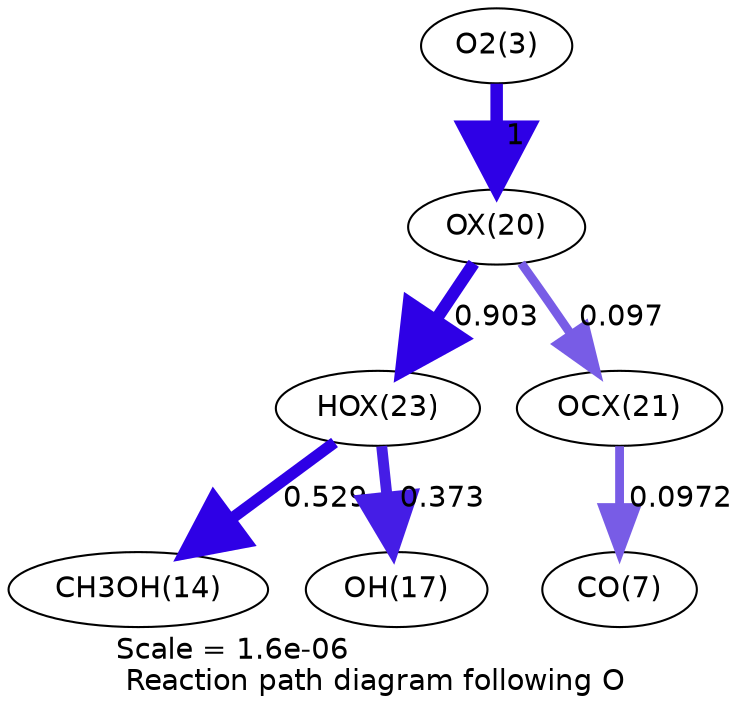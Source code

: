digraph reaction_paths {
center=1;
s5 -> s45[fontname="Helvetica", penwidth=6, arrowsize=3, color="0.7, 1.5, 0.9"
, label=" 1"];
s45 -> s48[fontname="Helvetica", penwidth=5.92, arrowsize=2.96, color="0.7, 1.4, 0.9"
, label=" 0.903"];
s45 -> s46[fontname="Helvetica", penwidth=4.24, arrowsize=2.12, color="0.7, 0.597, 0.9"
, label=" 0.097"];
s48 -> s16[fontname="Helvetica", penwidth=5.52, arrowsize=2.76, color="0.7, 1.03, 0.9"
, label=" 0.529"];
s48 -> s19[fontname="Helvetica", penwidth=5.25, arrowsize=2.63, color="0.7, 0.873, 0.9"
, label=" 0.373"];
s46 -> s9[fontname="Helvetica", penwidth=4.24, arrowsize=2.12, color="0.7, 0.597, 0.9"
, label=" 0.0972"];
s5 [ fontname="Helvetica", label="O2(3)"];
s9 [ fontname="Helvetica", label="CO(7)"];
s16 [ fontname="Helvetica", label="CH3OH(14)"];
s19 [ fontname="Helvetica", label="OH(17)"];
s45 [ fontname="Helvetica", label="OX(20)"];
s46 [ fontname="Helvetica", label="OCX(21)"];
s48 [ fontname="Helvetica", label="HOX(23)"];
 label = "Scale = 1.6e-06\l Reaction path diagram following O";
 fontname = "Helvetica";
}
